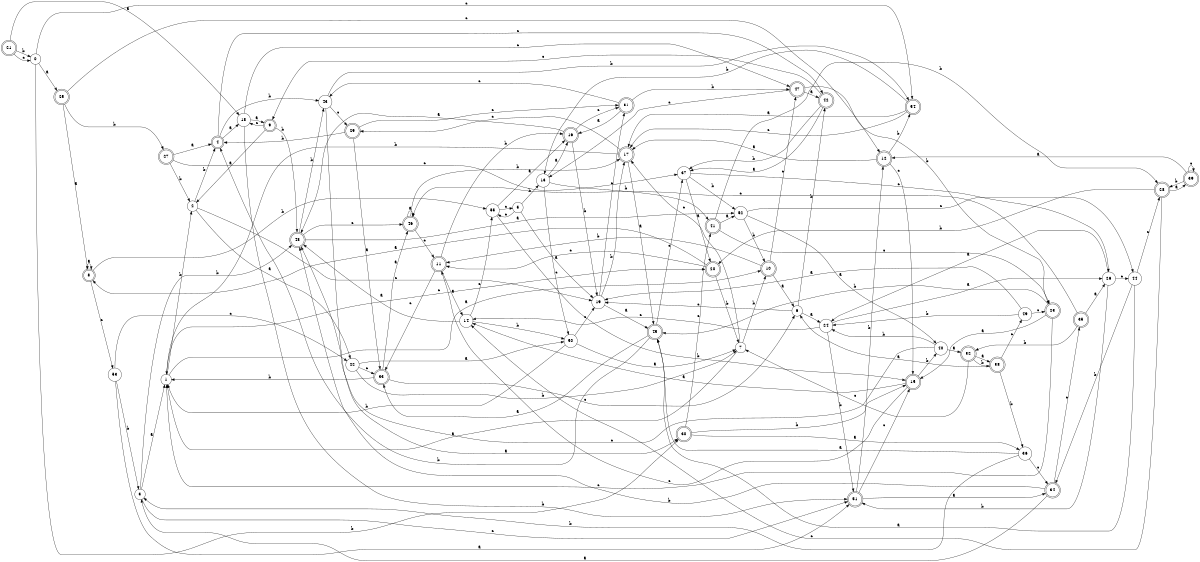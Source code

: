 digraph n45_7 {
__start0 [label="" shape="none"];

rankdir=LR;
size="8,5";

s0 [style="filled", color="black", fillcolor="white" shape="circle", label="0"];
s1 [style="filled", color="black", fillcolor="white" shape="circle", label="1"];
s2 [style="filled", color="black", fillcolor="white" shape="circle", label="2"];
s3 [style="filled", color="black", fillcolor="white" shape="circle", label="3"];
s4 [style="rounded,filled", color="black", fillcolor="white" shape="doublecircle", label="4"];
s5 [style="filled", color="black", fillcolor="white" shape="circle", label="5"];
s6 [style="filled", color="black", fillcolor="white" shape="circle", label="6"];
s7 [style="filled", color="black", fillcolor="white" shape="circle", label="7"];
s8 [style="rounded,filled", color="black", fillcolor="white" shape="doublecircle", label="8"];
s9 [style="rounded,filled", color="black", fillcolor="white" shape="doublecircle", label="9"];
s10 [style="rounded,filled", color="black", fillcolor="white" shape="doublecircle", label="10"];
s11 [style="rounded,filled", color="black", fillcolor="white" shape="doublecircle", label="11"];
s12 [style="rounded,filled", color="black", fillcolor="white" shape="doublecircle", label="12"];
s13 [style="filled", color="black", fillcolor="white" shape="circle", label="13"];
s14 [style="filled", color="black", fillcolor="white" shape="circle", label="14"];
s15 [style="rounded,filled", color="black", fillcolor="white" shape="doublecircle", label="15"];
s16 [style="rounded,filled", color="black", fillcolor="white" shape="doublecircle", label="16"];
s17 [style="rounded,filled", color="black", fillcolor="white" shape="doublecircle", label="17"];
s18 [style="filled", color="black", fillcolor="white" shape="circle", label="18"];
s19 [style="filled", color="black", fillcolor="white" shape="circle", label="19"];
s20 [style="rounded,filled", color="black", fillcolor="white" shape="doublecircle", label="20"];
s21 [style="rounded,filled", color="black", fillcolor="white" shape="doublecircle", label="21"];
s22 [style="filled", color="black", fillcolor="white" shape="circle", label="22"];
s23 [style="rounded,filled", color="black", fillcolor="white" shape="doublecircle", label="23"];
s24 [style="filled", color="black", fillcolor="white" shape="circle", label="24"];
s25 [style="rounded,filled", color="black", fillcolor="white" shape="doublecircle", label="25"];
s26 [style="filled", color="black", fillcolor="white" shape="circle", label="26"];
s27 [style="rounded,filled", color="black", fillcolor="white" shape="doublecircle", label="27"];
s28 [style="rounded,filled", color="black", fillcolor="white" shape="doublecircle", label="28"];
s29 [style="rounded,filled", color="black", fillcolor="white" shape="doublecircle", label="29"];
s30 [style="rounded,filled", color="black", fillcolor="white" shape="doublecircle", label="30"];
s31 [style="rounded,filled", color="black", fillcolor="white" shape="doublecircle", label="31"];
s32 [style="rounded,filled", color="black", fillcolor="white" shape="doublecircle", label="32"];
s33 [style="rounded,filled", color="black", fillcolor="white" shape="doublecircle", label="33"];
s34 [style="rounded,filled", color="black", fillcolor="white" shape="doublecircle", label="34"];
s35 [style="rounded,filled", color="black", fillcolor="white" shape="doublecircle", label="35"];
s36 [style="filled", color="black", fillcolor="white" shape="circle", label="36"];
s37 [style="filled", color="black", fillcolor="white" shape="circle", label="37"];
s38 [style="rounded,filled", color="black", fillcolor="white" shape="doublecircle", label="38"];
s39 [style="rounded,filled", color="black", fillcolor="white" shape="doublecircle", label="39"];
s40 [style="filled", color="black", fillcolor="white" shape="circle", label="40"];
s41 [style="rounded,filled", color="black", fillcolor="white" shape="doublecircle", label="41"];
s42 [style="rounded,filled", color="black", fillcolor="white" shape="doublecircle", label="42"];
s43 [style="filled", color="black", fillcolor="white" shape="circle", label="43"];
s44 [style="filled", color="black", fillcolor="white" shape="circle", label="44"];
s45 [style="rounded,filled", color="black", fillcolor="white" shape="doublecircle", label="45"];
s46 [style="rounded,filled", color="black", fillcolor="white" shape="doublecircle", label="46"];
s47 [style="rounded,filled", color="black", fillcolor="white" shape="doublecircle", label="47"];
s48 [style="rounded,filled", color="black", fillcolor="white" shape="doublecircle", label="48"];
s49 [style="filled", color="black", fillcolor="white" shape="circle", label="49"];
s50 [style="filled", color="black", fillcolor="white" shape="circle", label="50"];
s51 [style="rounded,filled", color="black", fillcolor="white" shape="doublecircle", label="51"];
s52 [style="filled", color="black", fillcolor="white" shape="circle", label="52"];
s53 [style="filled", color="black", fillcolor="white" shape="circle", label="53"];
s54 [style="rounded,filled", color="black", fillcolor="white" shape="doublecircle", label="54"];
s55 [style="filled", color="black", fillcolor="white" shape="circle", label="55"];
s0 -> s25 [label="a"];
s0 -> s30 [label="b"];
s0 -> s54 [label="c"];
s1 -> s10 [label="a"];
s1 -> s2 [label="b"];
s1 -> s20 [label="c"];
s2 -> s22 [label="a"];
s2 -> s4 [label="b"];
s2 -> s19 [label="c"];
s3 -> s1 [label="a"];
s3 -> s48 [label="b"];
s3 -> s51 [label="c"];
s4 -> s18 [label="a"];
s4 -> s43 [label="b"];
s4 -> s42 [label="c"];
s5 -> s19 [label="a"];
s5 -> s13 [label="b"];
s5 -> s55 [label="c"];
s6 -> s24 [label="a"];
s6 -> s42 [label="b"];
s6 -> s19 [label="c"];
s7 -> s1 [label="a"];
s7 -> s10 [label="b"];
s7 -> s17 [label="c"];
s8 -> s8 [label="a"];
s8 -> s55 [label="b"];
s8 -> s53 [label="c"];
s9 -> s2 [label="a"];
s9 -> s48 [label="b"];
s9 -> s18 [label="c"];
s10 -> s6 [label="a"];
s10 -> s11 [label="b"];
s10 -> s47 [label="c"];
s11 -> s14 [label="a"];
s11 -> s16 [label="b"];
s11 -> s33 [label="c"];
s12 -> s17 [label="a"];
s12 -> s54 [label="b"];
s12 -> s15 [label="c"];
s13 -> s16 [label="a"];
s13 -> s41 [label="b"];
s13 -> s50 [label="c"];
s14 -> s48 [label="a"];
s14 -> s50 [label="b"];
s14 -> s55 [label="c"];
s15 -> s14 [label="a"];
s15 -> s40 [label="b"];
s15 -> s11 [label="c"];
s16 -> s48 [label="a"];
s16 -> s19 [label="b"];
s16 -> s31 [label="c"];
s17 -> s45 [label="a"];
s17 -> s1 [label="b"];
s17 -> s29 [label="c"];
s18 -> s9 [label="a"];
s18 -> s51 [label="b"];
s18 -> s47 [label="c"];
s19 -> s45 [label="a"];
s19 -> s17 [label="b"];
s19 -> s31 [label="c"];
s20 -> s8 [label="a"];
s20 -> s7 [label="b"];
s20 -> s11 [label="c"];
s21 -> s18 [label="a"];
s21 -> s0 [label="b"];
s21 -> s0 [label="c"];
s22 -> s50 [label="a"];
s22 -> s7 [label="b"];
s22 -> s33 [label="c"];
s23 -> s15 [label="a"];
s23 -> s45 [label="b"];
s23 -> s1 [label="c"];
s24 -> s26 [label="a"];
s24 -> s51 [label="b"];
s24 -> s14 [label="c"];
s25 -> s8 [label="a"];
s25 -> s27 [label="b"];
s25 -> s12 [label="c"];
s26 -> s24 [label="a"];
s26 -> s51 [label="b"];
s26 -> s44 [label="c"];
s27 -> s4 [label="a"];
s27 -> s2 [label="b"];
s27 -> s37 [label="c"];
s28 -> s39 [label="a"];
s28 -> s20 [label="b"];
s28 -> s14 [label="c"];
s29 -> s33 [label="a"];
s29 -> s4 [label="b"];
s29 -> s31 [label="c"];
s30 -> s36 [label="a"];
s30 -> s15 [label="b"];
s30 -> s41 [label="c"];
s31 -> s16 [label="a"];
s31 -> s47 [label="b"];
s31 -> s43 [label="c"];
s32 -> s38 [label="a"];
s32 -> s38 [label="b"];
s32 -> s7 [label="c"];
s33 -> s46 [label="a"];
s33 -> s1 [label="b"];
s33 -> s6 [label="c"];
s34 -> s3 [label="a"];
s34 -> s48 [label="b"];
s34 -> s35 [label="c"];
s35 -> s26 [label="a"];
s35 -> s32 [label="b"];
s35 -> s46 [label="c"];
s36 -> s45 [label="a"];
s36 -> s3 [label="b"];
s36 -> s34 [label="c"];
s37 -> s20 [label="a"];
s37 -> s52 [label="b"];
s37 -> s26 [label="c"];
s38 -> s6 [label="a"];
s38 -> s36 [label="b"];
s38 -> s49 [label="c"];
s39 -> s12 [label="a"];
s39 -> s28 [label="b"];
s39 -> s39 [label="c"];
s40 -> s32 [label="a"];
s40 -> s24 [label="b"];
s40 -> s48 [label="c"];
s41 -> s52 [label="a"];
s41 -> s28 [label="b"];
s41 -> s23 [label="c"];
s42 -> s37 [label="a"];
s42 -> s37 [label="b"];
s42 -> s9 [label="c"];
s43 -> s30 [label="a"];
s43 -> s54 [label="b"];
s43 -> s29 [label="c"];
s44 -> s45 [label="a"];
s44 -> s34 [label="b"];
s44 -> s28 [label="c"];
s45 -> s33 [label="a"];
s45 -> s4 [label="b"];
s45 -> s37 [label="c"];
s46 -> s46 [label="a"];
s46 -> s17 [label="b"];
s46 -> s11 [label="c"];
s47 -> s42 [label="a"];
s47 -> s23 [label="b"];
s47 -> s13 [label="c"];
s48 -> s52 [label="a"];
s48 -> s43 [label="b"];
s48 -> s46 [label="c"];
s49 -> s19 [label="a"];
s49 -> s24 [label="b"];
s49 -> s23 [label="c"];
s50 -> s7 [label="a"];
s50 -> s1 [label="b"];
s50 -> s19 [label="c"];
s51 -> s34 [label="a"];
s51 -> s12 [label="b"];
s51 -> s15 [label="c"];
s52 -> s40 [label="a"];
s52 -> s10 [label="b"];
s52 -> s44 [label="c"];
s53 -> s51 [label="a"];
s53 -> s3 [label="b"];
s53 -> s22 [label="c"];
s54 -> s17 [label="a"];
s54 -> s13 [label="b"];
s54 -> s17 [label="c"];
s55 -> s16 [label="a"];
s55 -> s15 [label="b"];
s55 -> s5 [label="c"];

}